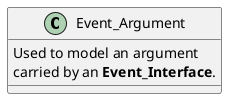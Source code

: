 @startuml

class Event_Argument
{
  Used to model an argument
  carried by an **Event_Interface**.  
}

@enduml